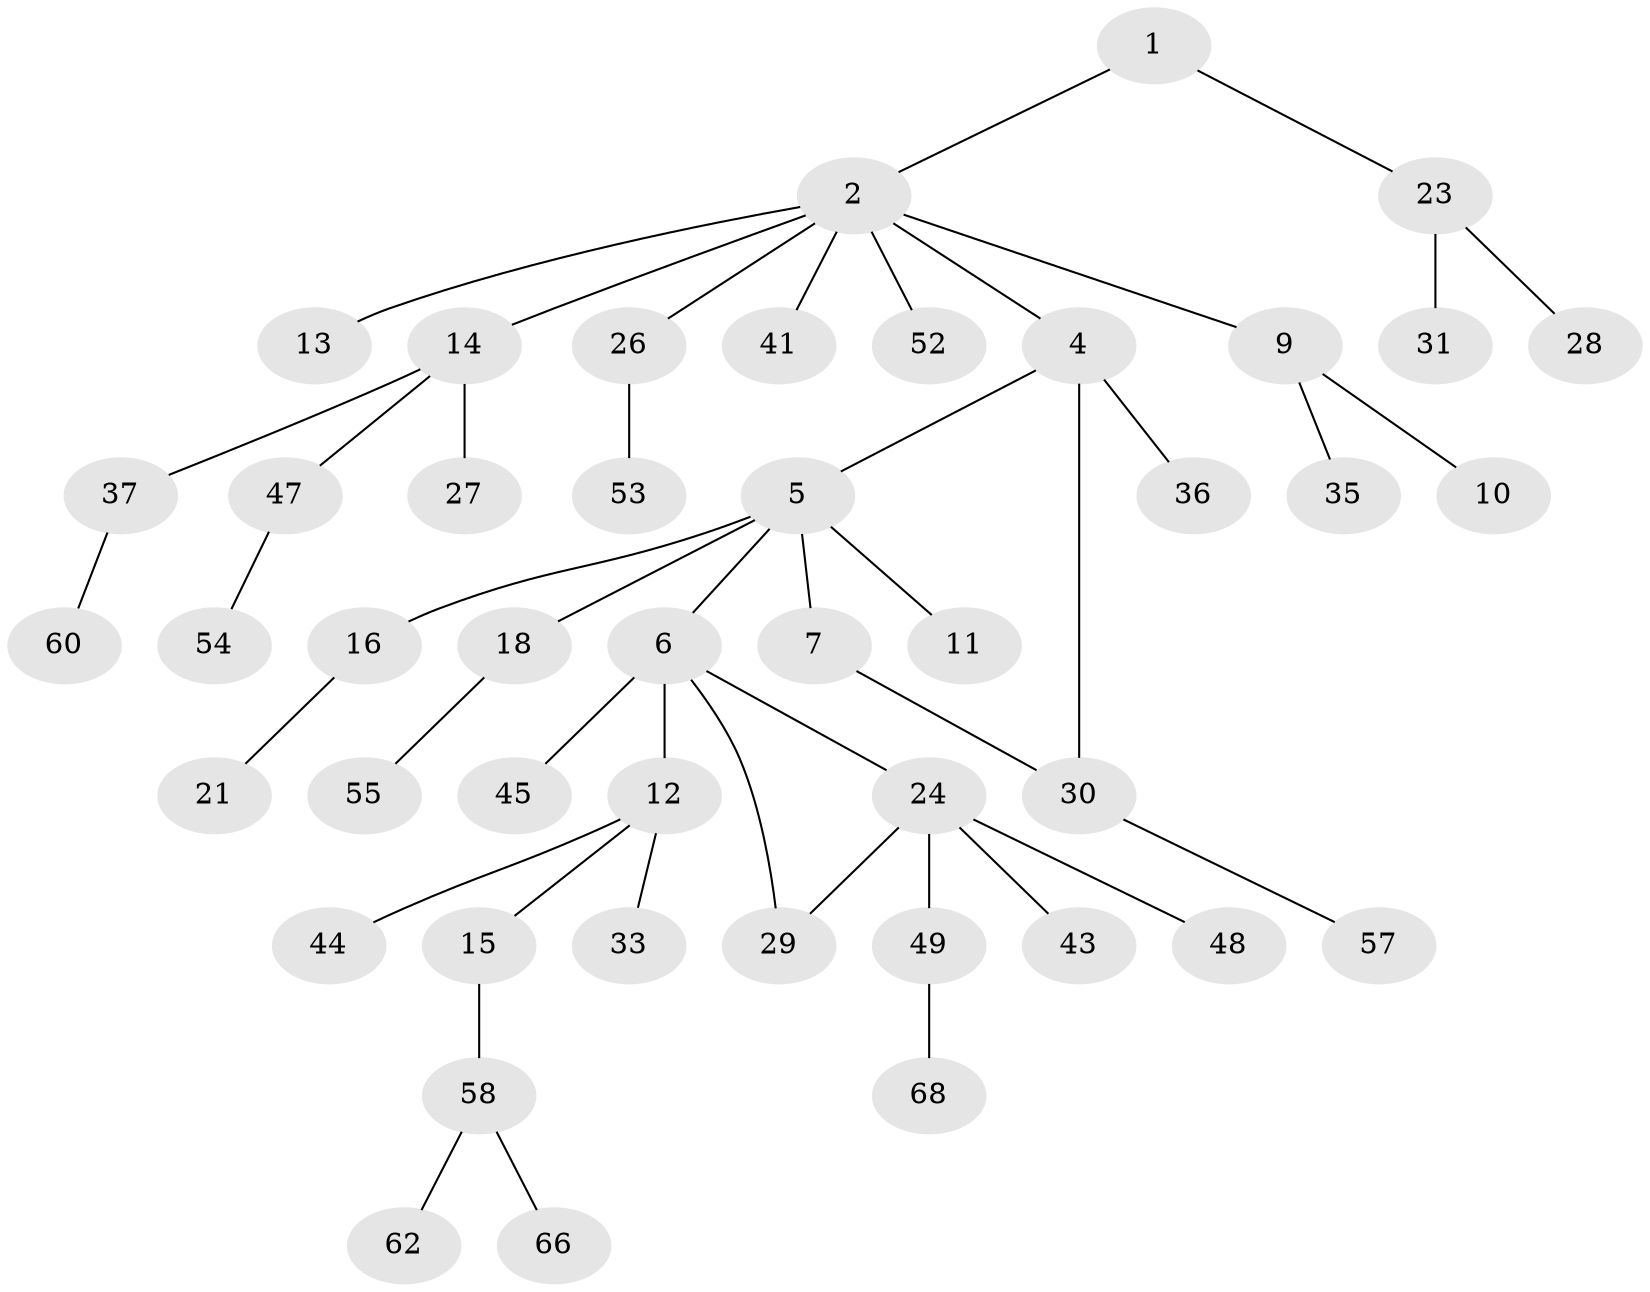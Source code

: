 // original degree distribution, {2: 0.27941176470588236, 5: 0.04411764705882353, 3: 0.1323529411764706, 4: 0.10294117647058823, 1: 0.4411764705882353}
// Generated by graph-tools (version 1.1) at 2025/10/02/27/25 16:10:51]
// undirected, 45 vertices, 46 edges
graph export_dot {
graph [start="1"]
  node [color=gray90,style=filled];
  1;
  2 [super="+3"];
  4 [super="+20"];
  5 [super="+8"];
  6 [super="+22"];
  7;
  9 [super="+34"];
  10;
  11 [super="+19"];
  12 [super="+17"];
  13 [super="+64"];
  14 [super="+25"];
  15 [super="+50"];
  16 [super="+51"];
  18 [super="+38"];
  21;
  23 [super="+42"];
  24 [super="+32"];
  26 [super="+40"];
  27;
  28;
  29;
  30 [super="+39"];
  31;
  33;
  35 [super="+46"];
  36;
  37 [super="+67"];
  41;
  43;
  44;
  45;
  47;
  48 [super="+56"];
  49 [super="+65"];
  52;
  53 [super="+61"];
  54 [super="+59"];
  55;
  57;
  58 [super="+63"];
  60;
  62;
  66;
  68;
  1 -- 2;
  1 -- 23;
  2 -- 4;
  2 -- 26;
  2 -- 41;
  2 -- 52;
  2 -- 9;
  2 -- 13;
  2 -- 14;
  4 -- 5;
  4 -- 36;
  4 -- 30;
  5 -- 6;
  5 -- 7;
  5 -- 18;
  5 -- 16;
  5 -- 11;
  6 -- 12;
  6 -- 29;
  6 -- 24;
  6 -- 45;
  7 -- 30;
  9 -- 10;
  9 -- 35;
  12 -- 15;
  12 -- 33;
  12 -- 44;
  14 -- 27;
  14 -- 47;
  14 -- 37;
  15 -- 58;
  16 -- 21;
  18 -- 55;
  23 -- 28;
  23 -- 31;
  24 -- 43;
  24 -- 49;
  24 -- 48;
  24 -- 29;
  26 -- 53;
  30 -- 57;
  37 -- 60;
  47 -- 54;
  49 -- 68;
  58 -- 62;
  58 -- 66;
}
